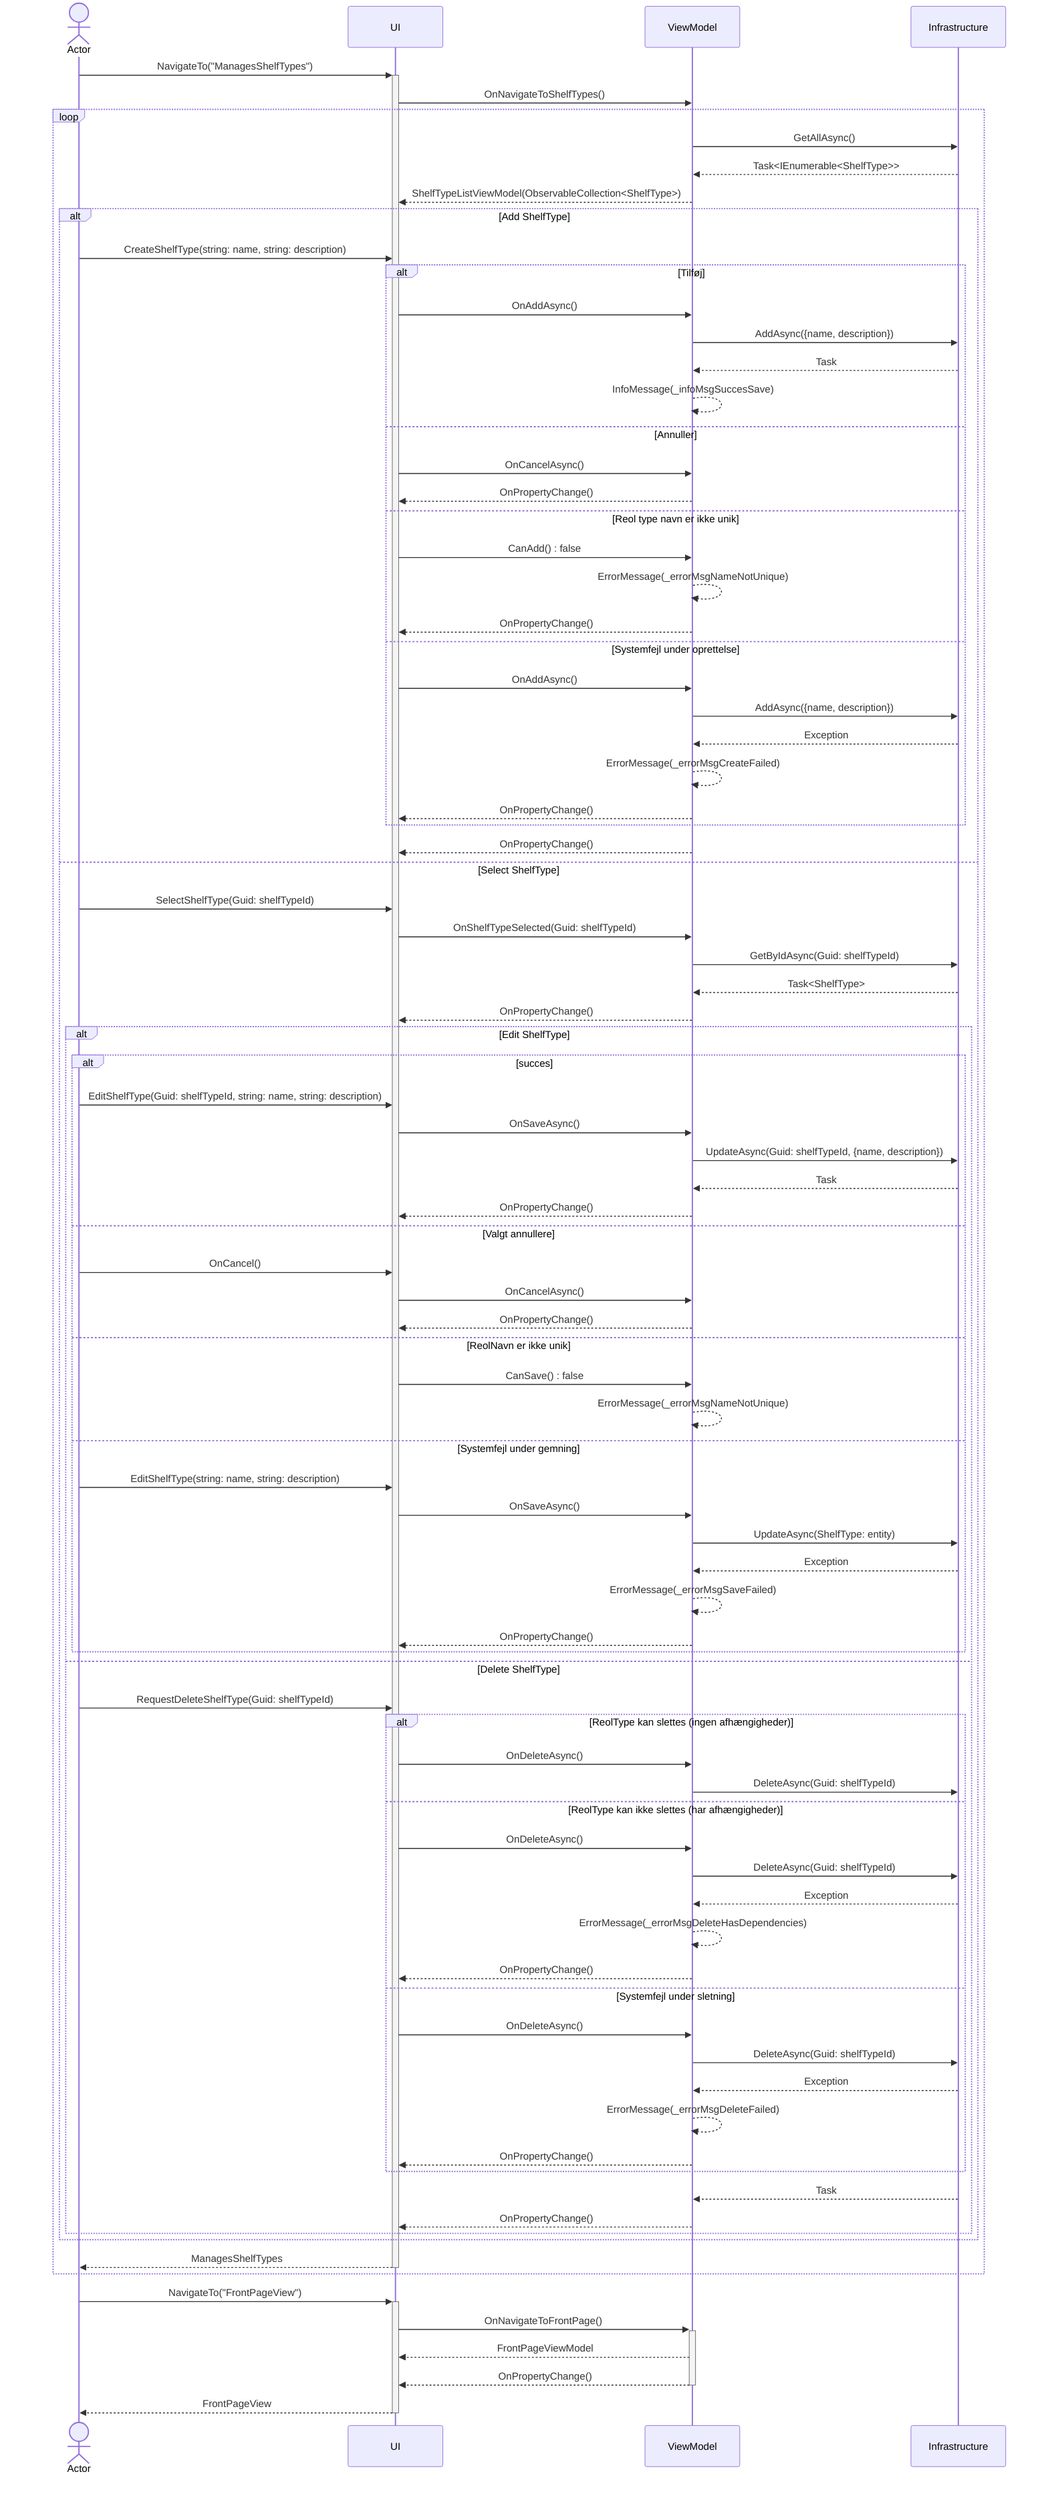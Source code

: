 ﻿sequenceDiagram
    actor Ejer as Actor
    participant UI
    participant ViewModel
    participant Infrastructure

    Ejer->>+UI: NavigateTo("ManagesShelfTypes")
    UI->>ViewModel: OnNavigateToShelfTypes()
    loop
        ViewModel->>Infrastructure: GetAllAsync()
        Infrastructure-->>ViewModel: Task<IEnumerable<ShelfType>>
        ViewModel-->>UI: ShelfTypeListViewModel(ObservableCollection<ShelfType>)

        alt Add ShelfType
            Ejer->>UI: CreateShelfType(string: name, string: description)
            alt Tilføj
                UI->>ViewModel: OnAddAsync()
                ViewModel->>Infrastructure: AddAsync({name, description})
                Infrastructure-->>ViewModel: Task
                ViewModel-->>ViewModel: InfoMessage(_infoMsgSuccesSave)
            else Annuller
                UI->>ViewModel: OnCancelAsync()
                ViewModel-->>UI: OnPropertyChange() # Populate form fields and pop listVm and Messages
            else Reol type navn er ikke unik
                UI->>ViewModel: CanAdd() : false
                ViewModel-->>ViewModel: ErrorMessage(_errorMsgNameNotUnique)
                ViewModel-->>UI: OnPropertyChange() # Populate form fields and pop listVm and Messages
            else Systemfejl under oprettelse
                UI->>ViewModel: OnAddAsync()
                ViewModel->>Infrastructure: AddAsync({name, description})
                Infrastructure-->>ViewModel: Exception # It logs error before Exception
                ViewModel-->>ViewModel: ErrorMessage(_errorMsgCreateFailed)
                ViewModel-->>UI: OnPropertyChange() # Populate form fields and pop listVm and Messages
            end
            ViewModel-->>UI: OnPropertyChange() # Populate form fields and pop listVm and Messages
        else Select ShelfType
            Ejer->>UI: SelectShelfType(Guid: shelfTypeId)
            UI->>ViewModel: OnShelfTypeSelected(Guid: shelfTypeId)
            ViewModel->>Infrastructure: GetByIdAsync(Guid: shelfTypeId)
            Infrastructure-->>ViewModel: Task<ShelfType>
            ViewModel-->>UI: OnPropertyChange() # Populate form fields and pop listVm and Messages

            alt Edit ShelfType
                alt succes
                    Ejer->>UI: EditShelfType(Guid: shelfTypeId, string: name, string: description)
                    UI->>ViewModel: OnSaveAsync()
                    ViewModel->>Infrastructure: UpdateAsync(Guid: shelfTypeId, {name, description})
                    Infrastructure-->>ViewModel: Task
                    ViewModel-->>UI: OnPropertyChange() # Populate form fields and pop listVm and Messages
                else Valgt annullere
                    Ejer->>UI: OnCancel()
                    UI->>ViewModel: OnCancelAsync()
                    ViewModel-->>UI: OnPropertyChange() # Populate clear fields and pop listVm and Messages
                else ReolNavn er ikke unik
                    UI->>ViewModel: CanSave() : false
                    ViewModel-->>ViewModel: ErrorMessage(_errorMsgNameNotUnique)
                else Systemfejl under gemning
                    Ejer->>UI: EditShelfType(string: name, string: description)
                    UI->>ViewModel: OnSaveAsync()
                    ViewModel->>Infrastructure: UpdateAsync(ShelfType: entity)
                    Infrastructure-->>ViewModel: Exception # It logs error before Exception
                    ViewModel-->>ViewModel: ErrorMessage(_errorMsgSaveFailed)
                    ViewModel-->>UI: OnPropertyChange() # Populate form fields and pop listVm and Messages
                end
            else Delete ShelfType
                Ejer->>UI: RequestDeleteShelfType(Guid: shelfTypeId)
                alt ReolType kan slettes (ingen afhængigheder)

                UI->>ViewModel: OnDeleteAsync()
                ViewModel->>Infrastructure: DeleteAsync(Guid: shelfTypeId)
                else ReolType kan ikke slettes (har afhængigheder)
                    UI->>ViewModel: OnDeleteAsync()
                    ViewModel->>Infrastructure: DeleteAsync(Guid: shelfTypeId)
                    Infrastructure-->>ViewModel: Exception # It logs error before Exception
                    ViewModel-->>ViewModel: ErrorMessage(_errorMsgDeleteHasDependencies)
                    ViewModel-->>UI: OnPropertyChange() # Populate form fields and pop listVm and Messages
                else Systemfejl under sletning
                    UI->>ViewModel: OnDeleteAsync()
                    ViewModel->>Infrastructure: DeleteAsync(Guid: shelfTypeId)
                    Infrastructure-->>ViewModel: Exception # It logs error before Exception
                    ViewModel-->>ViewModel: ErrorMessage(_errorMsgDeleteFailed)
                    ViewModel-->>UI: OnPropertyChange() # Populate form fields and pop listVm and Messages
                end
                Infrastructure-->>ViewModel: Task
                ViewModel-->>UI: OnPropertyChange() # Populate clear fields and pop listVm and Messages
            end
        end
        UI-->>-Ejer : ManagesShelfTypes
    end
    Ejer->>+UI: NavigateTo("FrontPageView")
    UI->>+ViewModel: OnNavigateToFrontPage()
    ViewModel-->>UI: FrontPageViewModel
    ViewModel-->>-UI: OnPropertyChange() # Populate form fields and pop listVm and Messages
    UI-->>-Ejer: FrontPageView